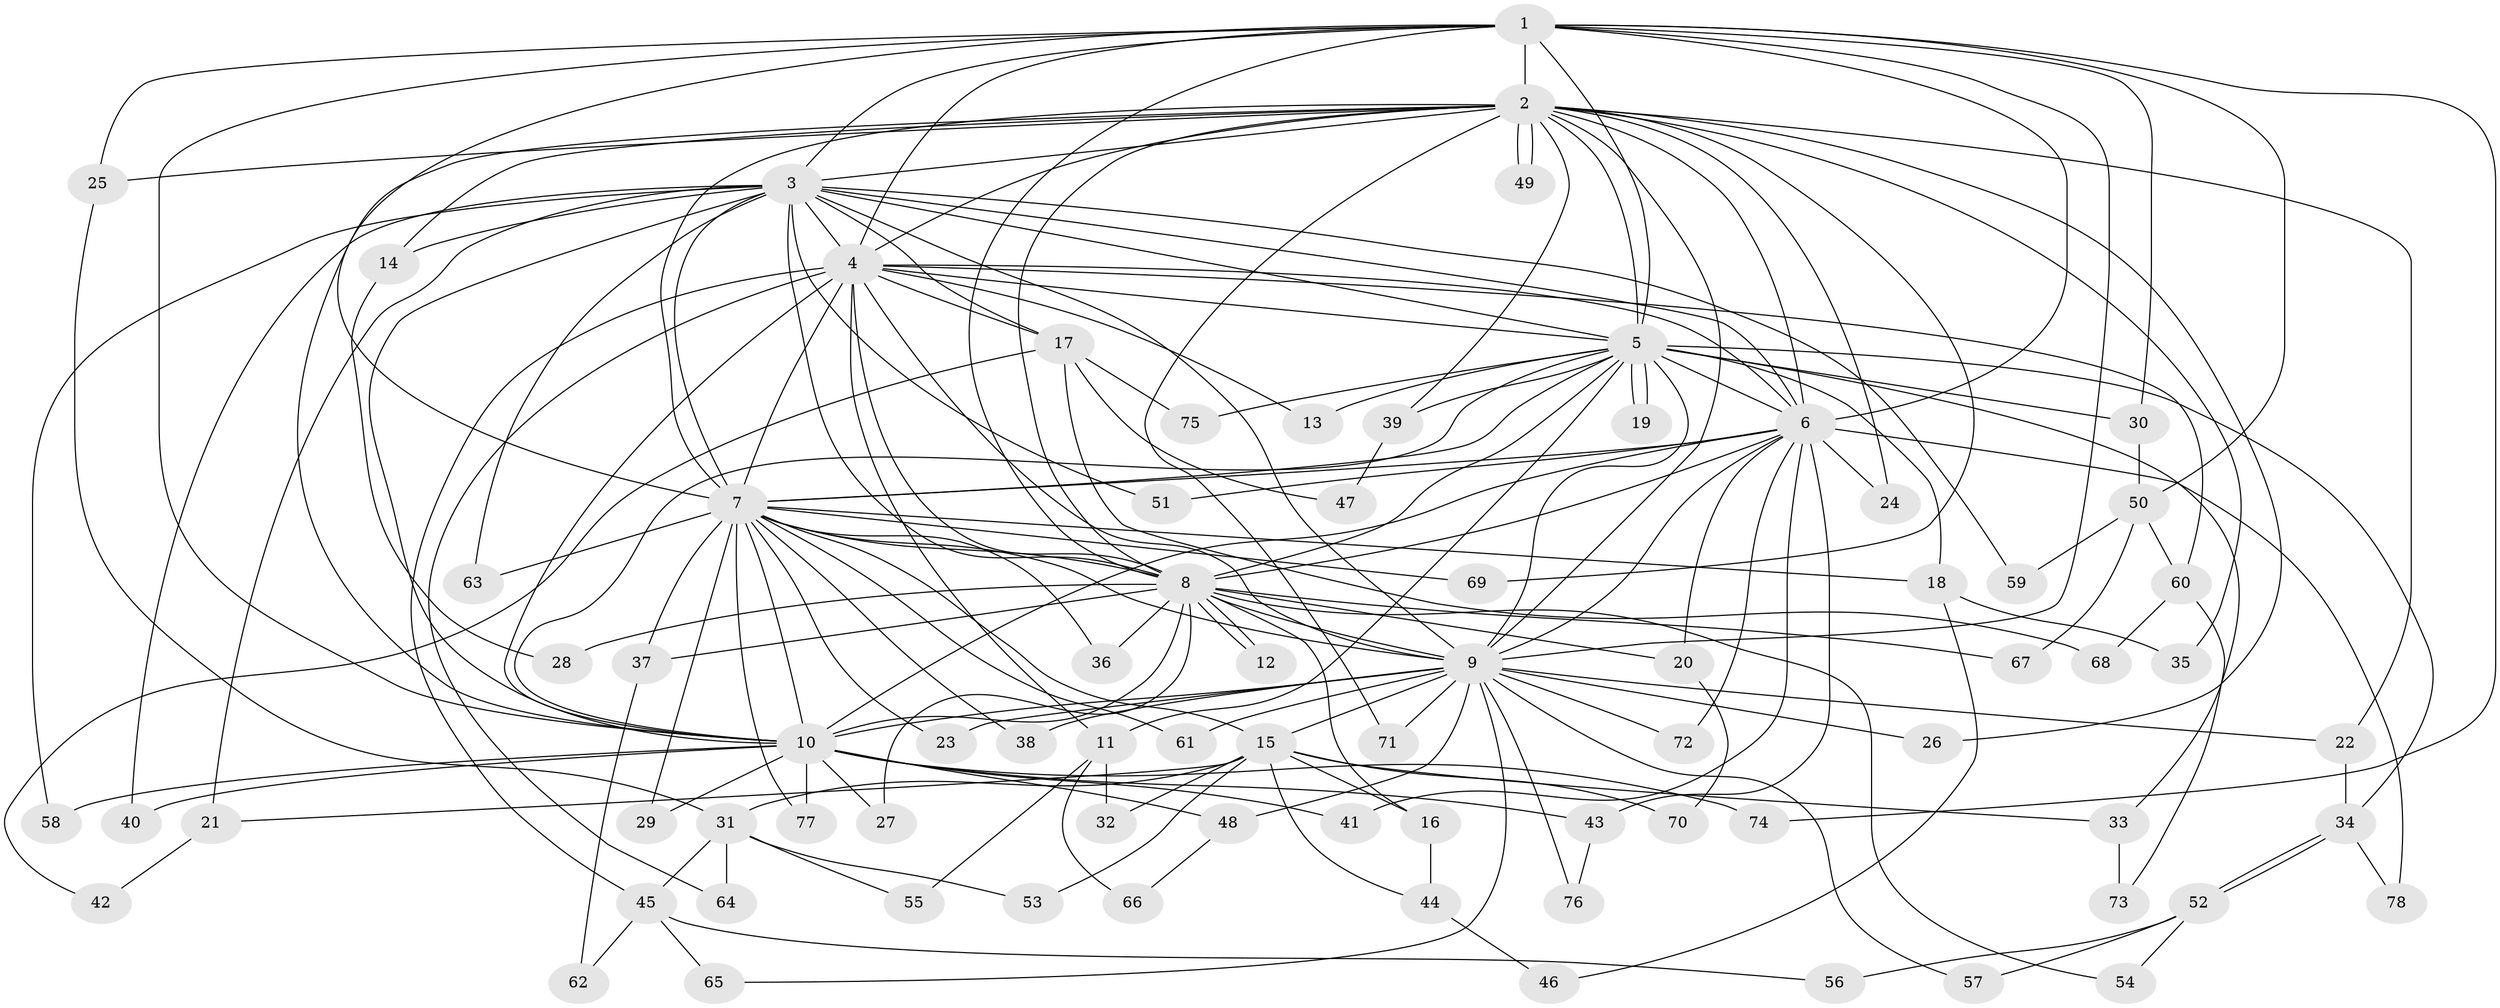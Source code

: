 // Generated by graph-tools (version 1.1) at 2025/01/03/09/25 03:01:16]
// undirected, 78 vertices, 181 edges
graph export_dot {
graph [start="1"]
  node [color=gray90,style=filled];
  1;
  2;
  3;
  4;
  5;
  6;
  7;
  8;
  9;
  10;
  11;
  12;
  13;
  14;
  15;
  16;
  17;
  18;
  19;
  20;
  21;
  22;
  23;
  24;
  25;
  26;
  27;
  28;
  29;
  30;
  31;
  32;
  33;
  34;
  35;
  36;
  37;
  38;
  39;
  40;
  41;
  42;
  43;
  44;
  45;
  46;
  47;
  48;
  49;
  50;
  51;
  52;
  53;
  54;
  55;
  56;
  57;
  58;
  59;
  60;
  61;
  62;
  63;
  64;
  65;
  66;
  67;
  68;
  69;
  70;
  71;
  72;
  73;
  74;
  75;
  76;
  77;
  78;
  1 -- 2;
  1 -- 3;
  1 -- 4;
  1 -- 5;
  1 -- 6;
  1 -- 7;
  1 -- 8;
  1 -- 9;
  1 -- 10;
  1 -- 25;
  1 -- 30;
  1 -- 50;
  1 -- 74;
  2 -- 3;
  2 -- 4;
  2 -- 5;
  2 -- 6;
  2 -- 7;
  2 -- 8;
  2 -- 9;
  2 -- 10;
  2 -- 14;
  2 -- 22;
  2 -- 24;
  2 -- 25;
  2 -- 26;
  2 -- 35;
  2 -- 39;
  2 -- 49;
  2 -- 49;
  2 -- 69;
  2 -- 71;
  3 -- 4;
  3 -- 5;
  3 -- 6;
  3 -- 7;
  3 -- 8;
  3 -- 9;
  3 -- 10;
  3 -- 14;
  3 -- 17;
  3 -- 21;
  3 -- 40;
  3 -- 51;
  3 -- 58;
  3 -- 59;
  3 -- 63;
  4 -- 5;
  4 -- 6;
  4 -- 7;
  4 -- 8;
  4 -- 9;
  4 -- 10;
  4 -- 11;
  4 -- 13;
  4 -- 17;
  4 -- 45;
  4 -- 60;
  4 -- 64;
  5 -- 6;
  5 -- 7;
  5 -- 8;
  5 -- 9;
  5 -- 10;
  5 -- 11;
  5 -- 13;
  5 -- 18;
  5 -- 19;
  5 -- 19;
  5 -- 30;
  5 -- 33;
  5 -- 34;
  5 -- 39;
  5 -- 75;
  6 -- 7;
  6 -- 8;
  6 -- 9;
  6 -- 10;
  6 -- 20;
  6 -- 24;
  6 -- 41;
  6 -- 43;
  6 -- 51;
  6 -- 72;
  6 -- 78;
  7 -- 8;
  7 -- 9;
  7 -- 10;
  7 -- 15;
  7 -- 18;
  7 -- 23;
  7 -- 29;
  7 -- 36;
  7 -- 37;
  7 -- 38;
  7 -- 61;
  7 -- 63;
  7 -- 69;
  7 -- 77;
  8 -- 9;
  8 -- 10;
  8 -- 12;
  8 -- 12;
  8 -- 16;
  8 -- 20;
  8 -- 27;
  8 -- 28;
  8 -- 36;
  8 -- 37;
  8 -- 54;
  8 -- 67;
  9 -- 10;
  9 -- 15;
  9 -- 22;
  9 -- 23;
  9 -- 26;
  9 -- 38;
  9 -- 48;
  9 -- 57;
  9 -- 61;
  9 -- 65;
  9 -- 71;
  9 -- 72;
  9 -- 76;
  10 -- 27;
  10 -- 29;
  10 -- 40;
  10 -- 41;
  10 -- 43;
  10 -- 48;
  10 -- 58;
  10 -- 74;
  10 -- 77;
  11 -- 32;
  11 -- 55;
  11 -- 66;
  14 -- 28;
  15 -- 16;
  15 -- 21;
  15 -- 31;
  15 -- 32;
  15 -- 33;
  15 -- 44;
  15 -- 53;
  15 -- 70;
  16 -- 44;
  17 -- 42;
  17 -- 47;
  17 -- 68;
  17 -- 75;
  18 -- 35;
  18 -- 46;
  20 -- 70;
  21 -- 42;
  22 -- 34;
  25 -- 31;
  30 -- 50;
  31 -- 45;
  31 -- 53;
  31 -- 55;
  31 -- 64;
  33 -- 73;
  34 -- 52;
  34 -- 52;
  34 -- 78;
  37 -- 62;
  39 -- 47;
  43 -- 76;
  44 -- 46;
  45 -- 56;
  45 -- 62;
  45 -- 65;
  48 -- 66;
  50 -- 59;
  50 -- 60;
  50 -- 67;
  52 -- 54;
  52 -- 56;
  52 -- 57;
  60 -- 68;
  60 -- 73;
}
